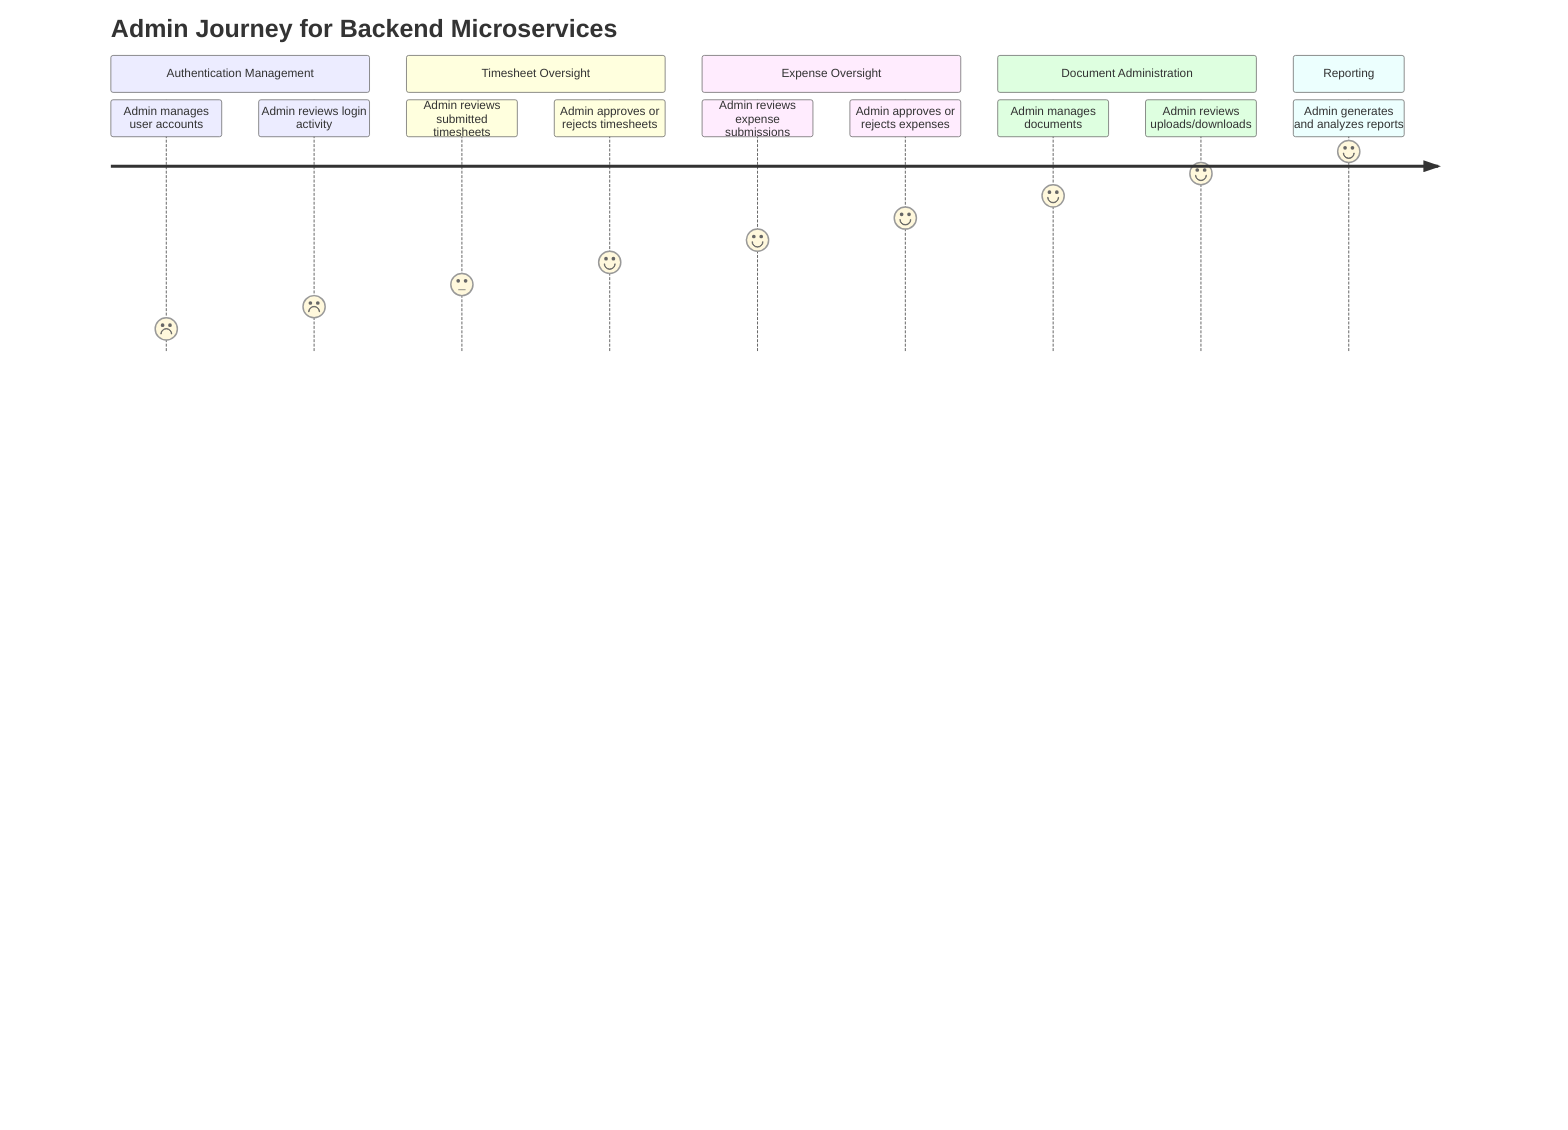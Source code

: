 ---
query: Based on the services help to prepare the admin journey
references:
  - "File: /backend"
generationTime: 2025-10-29T10:08:20.381Z
---
journey
    title Admin Journey for Backend Microservices
    section Authentication Management
      Admin manages user accounts: 1
      Admin reviews login activity: 2
    section Timesheet Oversight
      Admin reviews submitted timesheets: 3
      Admin approves or rejects timesheets: 4
    section Expense Oversight
      Admin reviews expense submissions: 5
      Admin approves or rejects expenses: 6
    section Document Administration
      Admin manages documents: 7
      Admin reviews uploads/downloads: 8
    section Reporting
      Admin generates and analyzes reports: 9